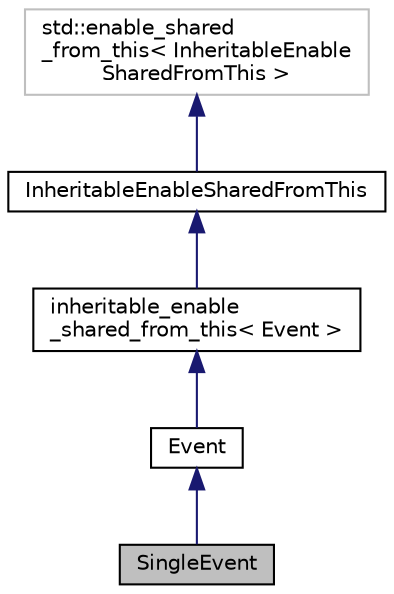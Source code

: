 digraph "SingleEvent"
{
 // LATEX_PDF_SIZE
  edge [fontname="Helvetica",fontsize="10",labelfontname="Helvetica",labelfontsize="10"];
  node [fontname="Helvetica",fontsize="10",shape=record];
  Node1 [label="SingleEvent",height=0.2,width=0.4,color="black", fillcolor="grey75", style="filled", fontcolor="black",tooltip=" "];
  Node2 -> Node1 [dir="back",color="midnightblue",fontsize="10",style="solid",fontname="Helvetica"];
  Node2 [label="Event",height=0.2,width=0.4,color="black", fillcolor="white", style="filled",URL="$class_event.html",tooltip=" "];
  Node3 -> Node2 [dir="back",color="midnightblue",fontsize="10",style="solid",fontname="Helvetica"];
  Node3 [label="inheritable_enable\l_shared_from_this\< Event \>",height=0.2,width=0.4,color="black", fillcolor="white", style="filled",URL="$classinheritable__enable__shared__from__this.html",tooltip=" "];
  Node4 -> Node3 [dir="back",color="midnightblue",fontsize="10",style="solid",fontname="Helvetica"];
  Node4 [label="InheritableEnableSharedFromThis",height=0.2,width=0.4,color="black", fillcolor="white", style="filled",URL="$class_inheritable_enable_shared_from_this.html",tooltip=" "];
  Node5 -> Node4 [dir="back",color="midnightblue",fontsize="10",style="solid",fontname="Helvetica"];
  Node5 [label="std::enable_shared\l_from_this\< InheritableEnable\lSharedFromThis \>",height=0.2,width=0.4,color="grey75", fillcolor="white", style="filled",tooltip=" "];
}
